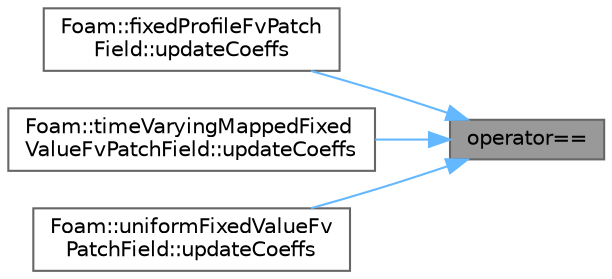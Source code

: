 digraph "operator=="
{
 // LATEX_PDF_SIZE
  bgcolor="transparent";
  edge [fontname=Helvetica,fontsize=10,labelfontname=Helvetica,labelfontsize=10];
  node [fontname=Helvetica,fontsize=10,shape=box,height=0.2,width=0.4];
  rankdir="RL";
  Node1 [id="Node000001",label="operator==",height=0.2,width=0.4,color="gray40", fillcolor="grey60", style="filled", fontcolor="black",tooltip=" "];
  Node1 -> Node2 [id="edge1_Node000001_Node000002",dir="back",color="steelblue1",style="solid",tooltip=" "];
  Node2 [id="Node000002",label="Foam::fixedProfileFvPatch\lField::updateCoeffs",height=0.2,width=0.4,color="grey40", fillcolor="white", style="filled",URL="$classFoam_1_1fixedProfileFvPatchField.html#a7e24eafac629d3733181cd942d4c902f",tooltip=" "];
  Node1 -> Node3 [id="edge2_Node000001_Node000003",dir="back",color="steelblue1",style="solid",tooltip=" "];
  Node3 [id="Node000003",label="Foam::timeVaryingMappedFixed\lValueFvPatchField::updateCoeffs",height=0.2,width=0.4,color="grey40", fillcolor="white", style="filled",URL="$classFoam_1_1timeVaryingMappedFixedValueFvPatchField.html#a7e24eafac629d3733181cd942d4c902f",tooltip=" "];
  Node1 -> Node4 [id="edge3_Node000001_Node000004",dir="back",color="steelblue1",style="solid",tooltip=" "];
  Node4 [id="Node000004",label="Foam::uniformFixedValueFv\lPatchField::updateCoeffs",height=0.2,width=0.4,color="grey40", fillcolor="white", style="filled",URL="$classFoam_1_1uniformFixedValueFvPatchField.html#a7e24eafac629d3733181cd942d4c902f",tooltip=" "];
}
